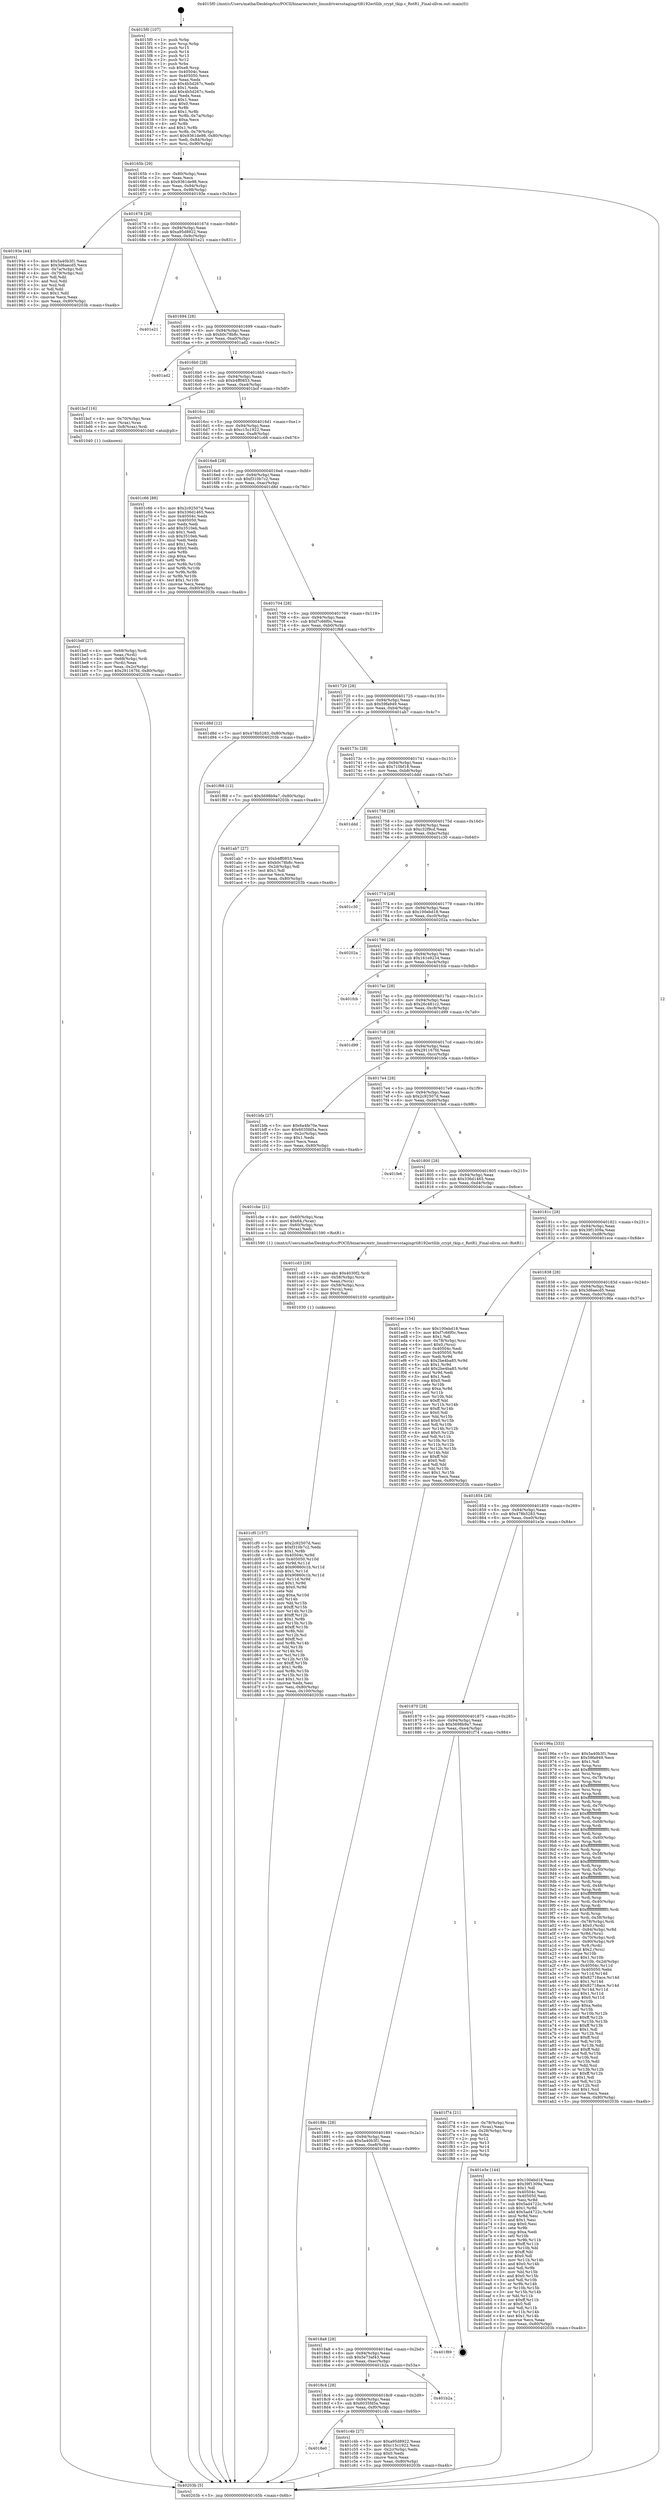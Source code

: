 digraph "0x4015f0" {
  label = "0x4015f0 (/mnt/c/Users/mathe/Desktop/tcc/POCII/binaries/extr_linuxdriversstagingrtl8192ertllib_crypt_tkip.c_RotR1_Final-ollvm.out::main(0))"
  labelloc = "t"
  node[shape=record]

  Entry [label="",width=0.3,height=0.3,shape=circle,fillcolor=black,style=filled]
  "0x40165b" [label="{
     0x40165b [29]\l
     | [instrs]\l
     &nbsp;&nbsp;0x40165b \<+3\>: mov -0x80(%rbp),%eax\l
     &nbsp;&nbsp;0x40165e \<+2\>: mov %eax,%ecx\l
     &nbsp;&nbsp;0x401660 \<+6\>: sub $0x9361de98,%ecx\l
     &nbsp;&nbsp;0x401666 \<+6\>: mov %eax,-0x94(%rbp)\l
     &nbsp;&nbsp;0x40166c \<+6\>: mov %ecx,-0x98(%rbp)\l
     &nbsp;&nbsp;0x401672 \<+6\>: je 000000000040193e \<main+0x34e\>\l
  }"]
  "0x40193e" [label="{
     0x40193e [44]\l
     | [instrs]\l
     &nbsp;&nbsp;0x40193e \<+5\>: mov $0x5a40b3f1,%eax\l
     &nbsp;&nbsp;0x401943 \<+5\>: mov $0x3d6aecd5,%ecx\l
     &nbsp;&nbsp;0x401948 \<+3\>: mov -0x7a(%rbp),%dl\l
     &nbsp;&nbsp;0x40194b \<+4\>: mov -0x79(%rbp),%sil\l
     &nbsp;&nbsp;0x40194f \<+3\>: mov %dl,%dil\l
     &nbsp;&nbsp;0x401952 \<+3\>: and %sil,%dil\l
     &nbsp;&nbsp;0x401955 \<+3\>: xor %sil,%dl\l
     &nbsp;&nbsp;0x401958 \<+3\>: or %dl,%dil\l
     &nbsp;&nbsp;0x40195b \<+4\>: test $0x1,%dil\l
     &nbsp;&nbsp;0x40195f \<+3\>: cmovne %ecx,%eax\l
     &nbsp;&nbsp;0x401962 \<+3\>: mov %eax,-0x80(%rbp)\l
     &nbsp;&nbsp;0x401965 \<+5\>: jmp 000000000040203b \<main+0xa4b\>\l
  }"]
  "0x401678" [label="{
     0x401678 [28]\l
     | [instrs]\l
     &nbsp;&nbsp;0x401678 \<+5\>: jmp 000000000040167d \<main+0x8d\>\l
     &nbsp;&nbsp;0x40167d \<+6\>: mov -0x94(%rbp),%eax\l
     &nbsp;&nbsp;0x401683 \<+5\>: sub $0xa95d8922,%eax\l
     &nbsp;&nbsp;0x401688 \<+6\>: mov %eax,-0x9c(%rbp)\l
     &nbsp;&nbsp;0x40168e \<+6\>: je 0000000000401e21 \<main+0x831\>\l
  }"]
  "0x40203b" [label="{
     0x40203b [5]\l
     | [instrs]\l
     &nbsp;&nbsp;0x40203b \<+5\>: jmp 000000000040165b \<main+0x6b\>\l
  }"]
  "0x4015f0" [label="{
     0x4015f0 [107]\l
     | [instrs]\l
     &nbsp;&nbsp;0x4015f0 \<+1\>: push %rbp\l
     &nbsp;&nbsp;0x4015f1 \<+3\>: mov %rsp,%rbp\l
     &nbsp;&nbsp;0x4015f4 \<+2\>: push %r15\l
     &nbsp;&nbsp;0x4015f6 \<+2\>: push %r14\l
     &nbsp;&nbsp;0x4015f8 \<+2\>: push %r13\l
     &nbsp;&nbsp;0x4015fa \<+2\>: push %r12\l
     &nbsp;&nbsp;0x4015fc \<+1\>: push %rbx\l
     &nbsp;&nbsp;0x4015fd \<+7\>: sub $0xe8,%rsp\l
     &nbsp;&nbsp;0x401604 \<+7\>: mov 0x40504c,%eax\l
     &nbsp;&nbsp;0x40160b \<+7\>: mov 0x405050,%ecx\l
     &nbsp;&nbsp;0x401612 \<+2\>: mov %eax,%edx\l
     &nbsp;&nbsp;0x401614 \<+6\>: sub $0x4b5d267c,%edx\l
     &nbsp;&nbsp;0x40161a \<+3\>: sub $0x1,%edx\l
     &nbsp;&nbsp;0x40161d \<+6\>: add $0x4b5d267c,%edx\l
     &nbsp;&nbsp;0x401623 \<+3\>: imul %edx,%eax\l
     &nbsp;&nbsp;0x401626 \<+3\>: and $0x1,%eax\l
     &nbsp;&nbsp;0x401629 \<+3\>: cmp $0x0,%eax\l
     &nbsp;&nbsp;0x40162c \<+4\>: sete %r8b\l
     &nbsp;&nbsp;0x401630 \<+4\>: and $0x1,%r8b\l
     &nbsp;&nbsp;0x401634 \<+4\>: mov %r8b,-0x7a(%rbp)\l
     &nbsp;&nbsp;0x401638 \<+3\>: cmp $0xa,%ecx\l
     &nbsp;&nbsp;0x40163b \<+4\>: setl %r8b\l
     &nbsp;&nbsp;0x40163f \<+4\>: and $0x1,%r8b\l
     &nbsp;&nbsp;0x401643 \<+4\>: mov %r8b,-0x79(%rbp)\l
     &nbsp;&nbsp;0x401647 \<+7\>: movl $0x9361de98,-0x80(%rbp)\l
     &nbsp;&nbsp;0x40164e \<+6\>: mov %edi,-0x84(%rbp)\l
     &nbsp;&nbsp;0x401654 \<+7\>: mov %rsi,-0x90(%rbp)\l
  }"]
  Exit [label="",width=0.3,height=0.3,shape=circle,fillcolor=black,style=filled,peripheries=2]
  "0x401e21" [label="{
     0x401e21\l
  }", style=dashed]
  "0x401694" [label="{
     0x401694 [28]\l
     | [instrs]\l
     &nbsp;&nbsp;0x401694 \<+5\>: jmp 0000000000401699 \<main+0xa9\>\l
     &nbsp;&nbsp;0x401699 \<+6\>: mov -0x94(%rbp),%eax\l
     &nbsp;&nbsp;0x40169f \<+5\>: sub $0xb0c78b8c,%eax\l
     &nbsp;&nbsp;0x4016a4 \<+6\>: mov %eax,-0xa0(%rbp)\l
     &nbsp;&nbsp;0x4016aa \<+6\>: je 0000000000401ad2 \<main+0x4e2\>\l
  }"]
  "0x401cf0" [label="{
     0x401cf0 [157]\l
     | [instrs]\l
     &nbsp;&nbsp;0x401cf0 \<+5\>: mov $0x2c92507d,%esi\l
     &nbsp;&nbsp;0x401cf5 \<+5\>: mov $0xf310b7c2,%edx\l
     &nbsp;&nbsp;0x401cfa \<+3\>: mov $0x1,%r8b\l
     &nbsp;&nbsp;0x401cfd \<+8\>: mov 0x40504c,%r9d\l
     &nbsp;&nbsp;0x401d05 \<+8\>: mov 0x405050,%r10d\l
     &nbsp;&nbsp;0x401d0d \<+3\>: mov %r9d,%r11d\l
     &nbsp;&nbsp;0x401d10 \<+7\>: add $0x90860c1b,%r11d\l
     &nbsp;&nbsp;0x401d17 \<+4\>: sub $0x1,%r11d\l
     &nbsp;&nbsp;0x401d1b \<+7\>: sub $0x90860c1b,%r11d\l
     &nbsp;&nbsp;0x401d22 \<+4\>: imul %r11d,%r9d\l
     &nbsp;&nbsp;0x401d26 \<+4\>: and $0x1,%r9d\l
     &nbsp;&nbsp;0x401d2a \<+4\>: cmp $0x0,%r9d\l
     &nbsp;&nbsp;0x401d2e \<+3\>: sete %bl\l
     &nbsp;&nbsp;0x401d31 \<+4\>: cmp $0xa,%r10d\l
     &nbsp;&nbsp;0x401d35 \<+4\>: setl %r14b\l
     &nbsp;&nbsp;0x401d39 \<+3\>: mov %bl,%r15b\l
     &nbsp;&nbsp;0x401d3c \<+4\>: xor $0xff,%r15b\l
     &nbsp;&nbsp;0x401d40 \<+3\>: mov %r14b,%r12b\l
     &nbsp;&nbsp;0x401d43 \<+4\>: xor $0xff,%r12b\l
     &nbsp;&nbsp;0x401d47 \<+4\>: xor $0x1,%r8b\l
     &nbsp;&nbsp;0x401d4b \<+3\>: mov %r15b,%r13b\l
     &nbsp;&nbsp;0x401d4e \<+4\>: and $0xff,%r13b\l
     &nbsp;&nbsp;0x401d52 \<+3\>: and %r8b,%bl\l
     &nbsp;&nbsp;0x401d55 \<+3\>: mov %r12b,%cl\l
     &nbsp;&nbsp;0x401d58 \<+3\>: and $0xff,%cl\l
     &nbsp;&nbsp;0x401d5b \<+3\>: and %r8b,%r14b\l
     &nbsp;&nbsp;0x401d5e \<+3\>: or %bl,%r13b\l
     &nbsp;&nbsp;0x401d61 \<+3\>: or %r14b,%cl\l
     &nbsp;&nbsp;0x401d64 \<+3\>: xor %cl,%r13b\l
     &nbsp;&nbsp;0x401d67 \<+3\>: or %r12b,%r15b\l
     &nbsp;&nbsp;0x401d6a \<+4\>: xor $0xff,%r15b\l
     &nbsp;&nbsp;0x401d6e \<+4\>: or $0x1,%r8b\l
     &nbsp;&nbsp;0x401d72 \<+3\>: and %r8b,%r15b\l
     &nbsp;&nbsp;0x401d75 \<+3\>: or %r15b,%r13b\l
     &nbsp;&nbsp;0x401d78 \<+4\>: test $0x1,%r13b\l
     &nbsp;&nbsp;0x401d7c \<+3\>: cmovne %edx,%esi\l
     &nbsp;&nbsp;0x401d7f \<+3\>: mov %esi,-0x80(%rbp)\l
     &nbsp;&nbsp;0x401d82 \<+6\>: mov %eax,-0x100(%rbp)\l
     &nbsp;&nbsp;0x401d88 \<+5\>: jmp 000000000040203b \<main+0xa4b\>\l
  }"]
  "0x401ad2" [label="{
     0x401ad2\l
  }", style=dashed]
  "0x4016b0" [label="{
     0x4016b0 [28]\l
     | [instrs]\l
     &nbsp;&nbsp;0x4016b0 \<+5\>: jmp 00000000004016b5 \<main+0xc5\>\l
     &nbsp;&nbsp;0x4016b5 \<+6\>: mov -0x94(%rbp),%eax\l
     &nbsp;&nbsp;0x4016bb \<+5\>: sub $0xb4ff0853,%eax\l
     &nbsp;&nbsp;0x4016c0 \<+6\>: mov %eax,-0xa4(%rbp)\l
     &nbsp;&nbsp;0x4016c6 \<+6\>: je 0000000000401bcf \<main+0x5df\>\l
  }"]
  "0x401cd3" [label="{
     0x401cd3 [29]\l
     | [instrs]\l
     &nbsp;&nbsp;0x401cd3 \<+10\>: movabs $0x4030f2,%rdi\l
     &nbsp;&nbsp;0x401cdd \<+4\>: mov -0x58(%rbp),%rcx\l
     &nbsp;&nbsp;0x401ce1 \<+2\>: mov %eax,(%rcx)\l
     &nbsp;&nbsp;0x401ce3 \<+4\>: mov -0x58(%rbp),%rcx\l
     &nbsp;&nbsp;0x401ce7 \<+2\>: mov (%rcx),%esi\l
     &nbsp;&nbsp;0x401ce9 \<+2\>: mov $0x0,%al\l
     &nbsp;&nbsp;0x401ceb \<+5\>: call 0000000000401030 \<printf@plt\>\l
     | [calls]\l
     &nbsp;&nbsp;0x401030 \{1\} (unknown)\l
  }"]
  "0x401bcf" [label="{
     0x401bcf [16]\l
     | [instrs]\l
     &nbsp;&nbsp;0x401bcf \<+4\>: mov -0x70(%rbp),%rax\l
     &nbsp;&nbsp;0x401bd3 \<+3\>: mov (%rax),%rax\l
     &nbsp;&nbsp;0x401bd6 \<+4\>: mov 0x8(%rax),%rdi\l
     &nbsp;&nbsp;0x401bda \<+5\>: call 0000000000401040 \<atoi@plt\>\l
     | [calls]\l
     &nbsp;&nbsp;0x401040 \{1\} (unknown)\l
  }"]
  "0x4016cc" [label="{
     0x4016cc [28]\l
     | [instrs]\l
     &nbsp;&nbsp;0x4016cc \<+5\>: jmp 00000000004016d1 \<main+0xe1\>\l
     &nbsp;&nbsp;0x4016d1 \<+6\>: mov -0x94(%rbp),%eax\l
     &nbsp;&nbsp;0x4016d7 \<+5\>: sub $0xc15c1922,%eax\l
     &nbsp;&nbsp;0x4016dc \<+6\>: mov %eax,-0xa8(%rbp)\l
     &nbsp;&nbsp;0x4016e2 \<+6\>: je 0000000000401c66 \<main+0x676\>\l
  }"]
  "0x4018e0" [label="{
     0x4018e0\l
  }", style=dashed]
  "0x401c66" [label="{
     0x401c66 [88]\l
     | [instrs]\l
     &nbsp;&nbsp;0x401c66 \<+5\>: mov $0x2c92507d,%eax\l
     &nbsp;&nbsp;0x401c6b \<+5\>: mov $0x336d1465,%ecx\l
     &nbsp;&nbsp;0x401c70 \<+7\>: mov 0x40504c,%edx\l
     &nbsp;&nbsp;0x401c77 \<+7\>: mov 0x405050,%esi\l
     &nbsp;&nbsp;0x401c7e \<+2\>: mov %edx,%edi\l
     &nbsp;&nbsp;0x401c80 \<+6\>: add $0x3510eb,%edi\l
     &nbsp;&nbsp;0x401c86 \<+3\>: sub $0x1,%edi\l
     &nbsp;&nbsp;0x401c89 \<+6\>: sub $0x3510eb,%edi\l
     &nbsp;&nbsp;0x401c8f \<+3\>: imul %edi,%edx\l
     &nbsp;&nbsp;0x401c92 \<+3\>: and $0x1,%edx\l
     &nbsp;&nbsp;0x401c95 \<+3\>: cmp $0x0,%edx\l
     &nbsp;&nbsp;0x401c98 \<+4\>: sete %r8b\l
     &nbsp;&nbsp;0x401c9c \<+3\>: cmp $0xa,%esi\l
     &nbsp;&nbsp;0x401c9f \<+4\>: setl %r9b\l
     &nbsp;&nbsp;0x401ca3 \<+3\>: mov %r8b,%r10b\l
     &nbsp;&nbsp;0x401ca6 \<+3\>: and %r9b,%r10b\l
     &nbsp;&nbsp;0x401ca9 \<+3\>: xor %r9b,%r8b\l
     &nbsp;&nbsp;0x401cac \<+3\>: or %r8b,%r10b\l
     &nbsp;&nbsp;0x401caf \<+4\>: test $0x1,%r10b\l
     &nbsp;&nbsp;0x401cb3 \<+3\>: cmovne %ecx,%eax\l
     &nbsp;&nbsp;0x401cb6 \<+3\>: mov %eax,-0x80(%rbp)\l
     &nbsp;&nbsp;0x401cb9 \<+5\>: jmp 000000000040203b \<main+0xa4b\>\l
  }"]
  "0x4016e8" [label="{
     0x4016e8 [28]\l
     | [instrs]\l
     &nbsp;&nbsp;0x4016e8 \<+5\>: jmp 00000000004016ed \<main+0xfd\>\l
     &nbsp;&nbsp;0x4016ed \<+6\>: mov -0x94(%rbp),%eax\l
     &nbsp;&nbsp;0x4016f3 \<+5\>: sub $0xf310b7c2,%eax\l
     &nbsp;&nbsp;0x4016f8 \<+6\>: mov %eax,-0xac(%rbp)\l
     &nbsp;&nbsp;0x4016fe \<+6\>: je 0000000000401d8d \<main+0x79d\>\l
  }"]
  "0x401c4b" [label="{
     0x401c4b [27]\l
     | [instrs]\l
     &nbsp;&nbsp;0x401c4b \<+5\>: mov $0xa95d8922,%eax\l
     &nbsp;&nbsp;0x401c50 \<+5\>: mov $0xc15c1922,%ecx\l
     &nbsp;&nbsp;0x401c55 \<+3\>: mov -0x2c(%rbp),%edx\l
     &nbsp;&nbsp;0x401c58 \<+3\>: cmp $0x0,%edx\l
     &nbsp;&nbsp;0x401c5b \<+3\>: cmove %ecx,%eax\l
     &nbsp;&nbsp;0x401c5e \<+3\>: mov %eax,-0x80(%rbp)\l
     &nbsp;&nbsp;0x401c61 \<+5\>: jmp 000000000040203b \<main+0xa4b\>\l
  }"]
  "0x401d8d" [label="{
     0x401d8d [12]\l
     | [instrs]\l
     &nbsp;&nbsp;0x401d8d \<+7\>: movl $0x478b5283,-0x80(%rbp)\l
     &nbsp;&nbsp;0x401d94 \<+5\>: jmp 000000000040203b \<main+0xa4b\>\l
  }"]
  "0x401704" [label="{
     0x401704 [28]\l
     | [instrs]\l
     &nbsp;&nbsp;0x401704 \<+5\>: jmp 0000000000401709 \<main+0x119\>\l
     &nbsp;&nbsp;0x401709 \<+6\>: mov -0x94(%rbp),%eax\l
     &nbsp;&nbsp;0x40170f \<+5\>: sub $0xf7c66f0c,%eax\l
     &nbsp;&nbsp;0x401714 \<+6\>: mov %eax,-0xb0(%rbp)\l
     &nbsp;&nbsp;0x40171a \<+6\>: je 0000000000401f68 \<main+0x978\>\l
  }"]
  "0x4018c4" [label="{
     0x4018c4 [28]\l
     | [instrs]\l
     &nbsp;&nbsp;0x4018c4 \<+5\>: jmp 00000000004018c9 \<main+0x2d9\>\l
     &nbsp;&nbsp;0x4018c9 \<+6\>: mov -0x94(%rbp),%eax\l
     &nbsp;&nbsp;0x4018cf \<+5\>: sub $0x6035fd5a,%eax\l
     &nbsp;&nbsp;0x4018d4 \<+6\>: mov %eax,-0xf0(%rbp)\l
     &nbsp;&nbsp;0x4018da \<+6\>: je 0000000000401c4b \<main+0x65b\>\l
  }"]
  "0x401f68" [label="{
     0x401f68 [12]\l
     | [instrs]\l
     &nbsp;&nbsp;0x401f68 \<+7\>: movl $0x5698b9a7,-0x80(%rbp)\l
     &nbsp;&nbsp;0x401f6f \<+5\>: jmp 000000000040203b \<main+0xa4b\>\l
  }"]
  "0x401720" [label="{
     0x401720 [28]\l
     | [instrs]\l
     &nbsp;&nbsp;0x401720 \<+5\>: jmp 0000000000401725 \<main+0x135\>\l
     &nbsp;&nbsp;0x401725 \<+6\>: mov -0x94(%rbp),%eax\l
     &nbsp;&nbsp;0x40172b \<+5\>: sub $0x59fa949,%eax\l
     &nbsp;&nbsp;0x401730 \<+6\>: mov %eax,-0xb4(%rbp)\l
     &nbsp;&nbsp;0x401736 \<+6\>: je 0000000000401ab7 \<main+0x4c7\>\l
  }"]
  "0x401b2a" [label="{
     0x401b2a\l
  }", style=dashed]
  "0x401ab7" [label="{
     0x401ab7 [27]\l
     | [instrs]\l
     &nbsp;&nbsp;0x401ab7 \<+5\>: mov $0xb4ff0853,%eax\l
     &nbsp;&nbsp;0x401abc \<+5\>: mov $0xb0c78b8c,%ecx\l
     &nbsp;&nbsp;0x401ac1 \<+3\>: mov -0x2d(%rbp),%dl\l
     &nbsp;&nbsp;0x401ac4 \<+3\>: test $0x1,%dl\l
     &nbsp;&nbsp;0x401ac7 \<+3\>: cmovne %ecx,%eax\l
     &nbsp;&nbsp;0x401aca \<+3\>: mov %eax,-0x80(%rbp)\l
     &nbsp;&nbsp;0x401acd \<+5\>: jmp 000000000040203b \<main+0xa4b\>\l
  }"]
  "0x40173c" [label="{
     0x40173c [28]\l
     | [instrs]\l
     &nbsp;&nbsp;0x40173c \<+5\>: jmp 0000000000401741 \<main+0x151\>\l
     &nbsp;&nbsp;0x401741 \<+6\>: mov -0x94(%rbp),%eax\l
     &nbsp;&nbsp;0x401747 \<+5\>: sub $0x710bf18,%eax\l
     &nbsp;&nbsp;0x40174c \<+6\>: mov %eax,-0xb8(%rbp)\l
     &nbsp;&nbsp;0x401752 \<+6\>: je 0000000000401ddd \<main+0x7ed\>\l
  }"]
  "0x4018a8" [label="{
     0x4018a8 [28]\l
     | [instrs]\l
     &nbsp;&nbsp;0x4018a8 \<+5\>: jmp 00000000004018ad \<main+0x2bd\>\l
     &nbsp;&nbsp;0x4018ad \<+6\>: mov -0x94(%rbp),%eax\l
     &nbsp;&nbsp;0x4018b3 \<+5\>: sub $0x5e73af43,%eax\l
     &nbsp;&nbsp;0x4018b8 \<+6\>: mov %eax,-0xec(%rbp)\l
     &nbsp;&nbsp;0x4018be \<+6\>: je 0000000000401b2a \<main+0x53a\>\l
  }"]
  "0x401ddd" [label="{
     0x401ddd\l
  }", style=dashed]
  "0x401758" [label="{
     0x401758 [28]\l
     | [instrs]\l
     &nbsp;&nbsp;0x401758 \<+5\>: jmp 000000000040175d \<main+0x16d\>\l
     &nbsp;&nbsp;0x40175d \<+6\>: mov -0x94(%rbp),%eax\l
     &nbsp;&nbsp;0x401763 \<+5\>: sub $0xc32f9cd,%eax\l
     &nbsp;&nbsp;0x401768 \<+6\>: mov %eax,-0xbc(%rbp)\l
     &nbsp;&nbsp;0x40176e \<+6\>: je 0000000000401c30 \<main+0x640\>\l
  }"]
  "0x401f89" [label="{
     0x401f89\l
  }", style=dashed]
  "0x401c30" [label="{
     0x401c30\l
  }", style=dashed]
  "0x401774" [label="{
     0x401774 [28]\l
     | [instrs]\l
     &nbsp;&nbsp;0x401774 \<+5\>: jmp 0000000000401779 \<main+0x189\>\l
     &nbsp;&nbsp;0x401779 \<+6\>: mov -0x94(%rbp),%eax\l
     &nbsp;&nbsp;0x40177f \<+5\>: sub $0x100ebd18,%eax\l
     &nbsp;&nbsp;0x401784 \<+6\>: mov %eax,-0xc0(%rbp)\l
     &nbsp;&nbsp;0x40178a \<+6\>: je 000000000040202a \<main+0xa3a\>\l
  }"]
  "0x40188c" [label="{
     0x40188c [28]\l
     | [instrs]\l
     &nbsp;&nbsp;0x40188c \<+5\>: jmp 0000000000401891 \<main+0x2a1\>\l
     &nbsp;&nbsp;0x401891 \<+6\>: mov -0x94(%rbp),%eax\l
     &nbsp;&nbsp;0x401897 \<+5\>: sub $0x5a40b3f1,%eax\l
     &nbsp;&nbsp;0x40189c \<+6\>: mov %eax,-0xe8(%rbp)\l
     &nbsp;&nbsp;0x4018a2 \<+6\>: je 0000000000401f89 \<main+0x999\>\l
  }"]
  "0x40202a" [label="{
     0x40202a\l
  }", style=dashed]
  "0x401790" [label="{
     0x401790 [28]\l
     | [instrs]\l
     &nbsp;&nbsp;0x401790 \<+5\>: jmp 0000000000401795 \<main+0x1a5\>\l
     &nbsp;&nbsp;0x401795 \<+6\>: mov -0x94(%rbp),%eax\l
     &nbsp;&nbsp;0x40179b \<+5\>: sub $0x161e9234,%eax\l
     &nbsp;&nbsp;0x4017a0 \<+6\>: mov %eax,-0xc4(%rbp)\l
     &nbsp;&nbsp;0x4017a6 \<+6\>: je 0000000000401fcb \<main+0x9db\>\l
  }"]
  "0x401f74" [label="{
     0x401f74 [21]\l
     | [instrs]\l
     &nbsp;&nbsp;0x401f74 \<+4\>: mov -0x78(%rbp),%rax\l
     &nbsp;&nbsp;0x401f78 \<+2\>: mov (%rax),%eax\l
     &nbsp;&nbsp;0x401f7a \<+4\>: lea -0x28(%rbp),%rsp\l
     &nbsp;&nbsp;0x401f7e \<+1\>: pop %rbx\l
     &nbsp;&nbsp;0x401f7f \<+2\>: pop %r12\l
     &nbsp;&nbsp;0x401f81 \<+2\>: pop %r13\l
     &nbsp;&nbsp;0x401f83 \<+2\>: pop %r14\l
     &nbsp;&nbsp;0x401f85 \<+2\>: pop %r15\l
     &nbsp;&nbsp;0x401f87 \<+1\>: pop %rbp\l
     &nbsp;&nbsp;0x401f88 \<+1\>: ret\l
  }"]
  "0x401fcb" [label="{
     0x401fcb\l
  }", style=dashed]
  "0x4017ac" [label="{
     0x4017ac [28]\l
     | [instrs]\l
     &nbsp;&nbsp;0x4017ac \<+5\>: jmp 00000000004017b1 \<main+0x1c1\>\l
     &nbsp;&nbsp;0x4017b1 \<+6\>: mov -0x94(%rbp),%eax\l
     &nbsp;&nbsp;0x4017b7 \<+5\>: sub $0x26c481c2,%eax\l
     &nbsp;&nbsp;0x4017bc \<+6\>: mov %eax,-0xc8(%rbp)\l
     &nbsp;&nbsp;0x4017c2 \<+6\>: je 0000000000401d99 \<main+0x7a9\>\l
  }"]
  "0x401870" [label="{
     0x401870 [28]\l
     | [instrs]\l
     &nbsp;&nbsp;0x401870 \<+5\>: jmp 0000000000401875 \<main+0x285\>\l
     &nbsp;&nbsp;0x401875 \<+6\>: mov -0x94(%rbp),%eax\l
     &nbsp;&nbsp;0x40187b \<+5\>: sub $0x5698b9a7,%eax\l
     &nbsp;&nbsp;0x401880 \<+6\>: mov %eax,-0xe4(%rbp)\l
     &nbsp;&nbsp;0x401886 \<+6\>: je 0000000000401f74 \<main+0x984\>\l
  }"]
  "0x401d99" [label="{
     0x401d99\l
  }", style=dashed]
  "0x4017c8" [label="{
     0x4017c8 [28]\l
     | [instrs]\l
     &nbsp;&nbsp;0x4017c8 \<+5\>: jmp 00000000004017cd \<main+0x1dd\>\l
     &nbsp;&nbsp;0x4017cd \<+6\>: mov -0x94(%rbp),%eax\l
     &nbsp;&nbsp;0x4017d3 \<+5\>: sub $0x291167fd,%eax\l
     &nbsp;&nbsp;0x4017d8 \<+6\>: mov %eax,-0xcc(%rbp)\l
     &nbsp;&nbsp;0x4017de \<+6\>: je 0000000000401bfa \<main+0x60a\>\l
  }"]
  "0x401e3e" [label="{
     0x401e3e [144]\l
     | [instrs]\l
     &nbsp;&nbsp;0x401e3e \<+5\>: mov $0x100ebd18,%eax\l
     &nbsp;&nbsp;0x401e43 \<+5\>: mov $0x39f1309a,%ecx\l
     &nbsp;&nbsp;0x401e48 \<+2\>: mov $0x1,%dl\l
     &nbsp;&nbsp;0x401e4a \<+7\>: mov 0x40504c,%esi\l
     &nbsp;&nbsp;0x401e51 \<+7\>: mov 0x405050,%edi\l
     &nbsp;&nbsp;0x401e58 \<+3\>: mov %esi,%r8d\l
     &nbsp;&nbsp;0x401e5b \<+7\>: sub $0x5ad4722c,%r8d\l
     &nbsp;&nbsp;0x401e62 \<+4\>: sub $0x1,%r8d\l
     &nbsp;&nbsp;0x401e66 \<+7\>: add $0x5ad4722c,%r8d\l
     &nbsp;&nbsp;0x401e6d \<+4\>: imul %r8d,%esi\l
     &nbsp;&nbsp;0x401e71 \<+3\>: and $0x1,%esi\l
     &nbsp;&nbsp;0x401e74 \<+3\>: cmp $0x0,%esi\l
     &nbsp;&nbsp;0x401e77 \<+4\>: sete %r9b\l
     &nbsp;&nbsp;0x401e7b \<+3\>: cmp $0xa,%edi\l
     &nbsp;&nbsp;0x401e7e \<+4\>: setl %r10b\l
     &nbsp;&nbsp;0x401e82 \<+3\>: mov %r9b,%r11b\l
     &nbsp;&nbsp;0x401e85 \<+4\>: xor $0xff,%r11b\l
     &nbsp;&nbsp;0x401e89 \<+3\>: mov %r10b,%bl\l
     &nbsp;&nbsp;0x401e8c \<+3\>: xor $0xff,%bl\l
     &nbsp;&nbsp;0x401e8f \<+3\>: xor $0x0,%dl\l
     &nbsp;&nbsp;0x401e92 \<+3\>: mov %r11b,%r14b\l
     &nbsp;&nbsp;0x401e95 \<+4\>: and $0x0,%r14b\l
     &nbsp;&nbsp;0x401e99 \<+3\>: and %dl,%r9b\l
     &nbsp;&nbsp;0x401e9c \<+3\>: mov %bl,%r15b\l
     &nbsp;&nbsp;0x401e9f \<+4\>: and $0x0,%r15b\l
     &nbsp;&nbsp;0x401ea3 \<+3\>: and %dl,%r10b\l
     &nbsp;&nbsp;0x401ea6 \<+3\>: or %r9b,%r14b\l
     &nbsp;&nbsp;0x401ea9 \<+3\>: or %r10b,%r15b\l
     &nbsp;&nbsp;0x401eac \<+3\>: xor %r15b,%r14b\l
     &nbsp;&nbsp;0x401eaf \<+3\>: or %bl,%r11b\l
     &nbsp;&nbsp;0x401eb2 \<+4\>: xor $0xff,%r11b\l
     &nbsp;&nbsp;0x401eb6 \<+3\>: or $0x0,%dl\l
     &nbsp;&nbsp;0x401eb9 \<+3\>: and %dl,%r11b\l
     &nbsp;&nbsp;0x401ebc \<+3\>: or %r11b,%r14b\l
     &nbsp;&nbsp;0x401ebf \<+4\>: test $0x1,%r14b\l
     &nbsp;&nbsp;0x401ec3 \<+3\>: cmovne %ecx,%eax\l
     &nbsp;&nbsp;0x401ec6 \<+3\>: mov %eax,-0x80(%rbp)\l
     &nbsp;&nbsp;0x401ec9 \<+5\>: jmp 000000000040203b \<main+0xa4b\>\l
  }"]
  "0x401bfa" [label="{
     0x401bfa [27]\l
     | [instrs]\l
     &nbsp;&nbsp;0x401bfa \<+5\>: mov $0x6a4fe70e,%eax\l
     &nbsp;&nbsp;0x401bff \<+5\>: mov $0x6035fd5a,%ecx\l
     &nbsp;&nbsp;0x401c04 \<+3\>: mov -0x2c(%rbp),%edx\l
     &nbsp;&nbsp;0x401c07 \<+3\>: cmp $0x1,%edx\l
     &nbsp;&nbsp;0x401c0a \<+3\>: cmovl %ecx,%eax\l
     &nbsp;&nbsp;0x401c0d \<+3\>: mov %eax,-0x80(%rbp)\l
     &nbsp;&nbsp;0x401c10 \<+5\>: jmp 000000000040203b \<main+0xa4b\>\l
  }"]
  "0x4017e4" [label="{
     0x4017e4 [28]\l
     | [instrs]\l
     &nbsp;&nbsp;0x4017e4 \<+5\>: jmp 00000000004017e9 \<main+0x1f9\>\l
     &nbsp;&nbsp;0x4017e9 \<+6\>: mov -0x94(%rbp),%eax\l
     &nbsp;&nbsp;0x4017ef \<+5\>: sub $0x2c92507d,%eax\l
     &nbsp;&nbsp;0x4017f4 \<+6\>: mov %eax,-0xd0(%rbp)\l
     &nbsp;&nbsp;0x4017fa \<+6\>: je 0000000000401fe6 \<main+0x9f6\>\l
  }"]
  "0x401bdf" [label="{
     0x401bdf [27]\l
     | [instrs]\l
     &nbsp;&nbsp;0x401bdf \<+4\>: mov -0x68(%rbp),%rdi\l
     &nbsp;&nbsp;0x401be3 \<+2\>: mov %eax,(%rdi)\l
     &nbsp;&nbsp;0x401be5 \<+4\>: mov -0x68(%rbp),%rdi\l
     &nbsp;&nbsp;0x401be9 \<+2\>: mov (%rdi),%eax\l
     &nbsp;&nbsp;0x401beb \<+3\>: mov %eax,-0x2c(%rbp)\l
     &nbsp;&nbsp;0x401bee \<+7\>: movl $0x291167fd,-0x80(%rbp)\l
     &nbsp;&nbsp;0x401bf5 \<+5\>: jmp 000000000040203b \<main+0xa4b\>\l
  }"]
  "0x401fe6" [label="{
     0x401fe6\l
  }", style=dashed]
  "0x401800" [label="{
     0x401800 [28]\l
     | [instrs]\l
     &nbsp;&nbsp;0x401800 \<+5\>: jmp 0000000000401805 \<main+0x215\>\l
     &nbsp;&nbsp;0x401805 \<+6\>: mov -0x94(%rbp),%eax\l
     &nbsp;&nbsp;0x40180b \<+5\>: sub $0x336d1465,%eax\l
     &nbsp;&nbsp;0x401810 \<+6\>: mov %eax,-0xd4(%rbp)\l
     &nbsp;&nbsp;0x401816 \<+6\>: je 0000000000401cbe \<main+0x6ce\>\l
  }"]
  "0x401854" [label="{
     0x401854 [28]\l
     | [instrs]\l
     &nbsp;&nbsp;0x401854 \<+5\>: jmp 0000000000401859 \<main+0x269\>\l
     &nbsp;&nbsp;0x401859 \<+6\>: mov -0x94(%rbp),%eax\l
     &nbsp;&nbsp;0x40185f \<+5\>: sub $0x478b5283,%eax\l
     &nbsp;&nbsp;0x401864 \<+6\>: mov %eax,-0xe0(%rbp)\l
     &nbsp;&nbsp;0x40186a \<+6\>: je 0000000000401e3e \<main+0x84e\>\l
  }"]
  "0x401cbe" [label="{
     0x401cbe [21]\l
     | [instrs]\l
     &nbsp;&nbsp;0x401cbe \<+4\>: mov -0x60(%rbp),%rax\l
     &nbsp;&nbsp;0x401cc2 \<+6\>: movl $0x64,(%rax)\l
     &nbsp;&nbsp;0x401cc8 \<+4\>: mov -0x60(%rbp),%rax\l
     &nbsp;&nbsp;0x401ccc \<+2\>: mov (%rax),%edi\l
     &nbsp;&nbsp;0x401cce \<+5\>: call 0000000000401590 \<RotR1\>\l
     | [calls]\l
     &nbsp;&nbsp;0x401590 \{1\} (/mnt/c/Users/mathe/Desktop/tcc/POCII/binaries/extr_linuxdriversstagingrtl8192ertllib_crypt_tkip.c_RotR1_Final-ollvm.out::RotR1)\l
  }"]
  "0x40181c" [label="{
     0x40181c [28]\l
     | [instrs]\l
     &nbsp;&nbsp;0x40181c \<+5\>: jmp 0000000000401821 \<main+0x231\>\l
     &nbsp;&nbsp;0x401821 \<+6\>: mov -0x94(%rbp),%eax\l
     &nbsp;&nbsp;0x401827 \<+5\>: sub $0x39f1309a,%eax\l
     &nbsp;&nbsp;0x40182c \<+6\>: mov %eax,-0xd8(%rbp)\l
     &nbsp;&nbsp;0x401832 \<+6\>: je 0000000000401ece \<main+0x8de\>\l
  }"]
  "0x40196a" [label="{
     0x40196a [333]\l
     | [instrs]\l
     &nbsp;&nbsp;0x40196a \<+5\>: mov $0x5a40b3f1,%eax\l
     &nbsp;&nbsp;0x40196f \<+5\>: mov $0x59fa949,%ecx\l
     &nbsp;&nbsp;0x401974 \<+2\>: mov $0x1,%dl\l
     &nbsp;&nbsp;0x401976 \<+3\>: mov %rsp,%rsi\l
     &nbsp;&nbsp;0x401979 \<+4\>: add $0xfffffffffffffff0,%rsi\l
     &nbsp;&nbsp;0x40197d \<+3\>: mov %rsi,%rsp\l
     &nbsp;&nbsp;0x401980 \<+4\>: mov %rsi,-0x78(%rbp)\l
     &nbsp;&nbsp;0x401984 \<+3\>: mov %rsp,%rsi\l
     &nbsp;&nbsp;0x401987 \<+4\>: add $0xfffffffffffffff0,%rsi\l
     &nbsp;&nbsp;0x40198b \<+3\>: mov %rsi,%rsp\l
     &nbsp;&nbsp;0x40198e \<+3\>: mov %rsp,%rdi\l
     &nbsp;&nbsp;0x401991 \<+4\>: add $0xfffffffffffffff0,%rdi\l
     &nbsp;&nbsp;0x401995 \<+3\>: mov %rdi,%rsp\l
     &nbsp;&nbsp;0x401998 \<+4\>: mov %rdi,-0x70(%rbp)\l
     &nbsp;&nbsp;0x40199c \<+3\>: mov %rsp,%rdi\l
     &nbsp;&nbsp;0x40199f \<+4\>: add $0xfffffffffffffff0,%rdi\l
     &nbsp;&nbsp;0x4019a3 \<+3\>: mov %rdi,%rsp\l
     &nbsp;&nbsp;0x4019a6 \<+4\>: mov %rdi,-0x68(%rbp)\l
     &nbsp;&nbsp;0x4019aa \<+3\>: mov %rsp,%rdi\l
     &nbsp;&nbsp;0x4019ad \<+4\>: add $0xfffffffffffffff0,%rdi\l
     &nbsp;&nbsp;0x4019b1 \<+3\>: mov %rdi,%rsp\l
     &nbsp;&nbsp;0x4019b4 \<+4\>: mov %rdi,-0x60(%rbp)\l
     &nbsp;&nbsp;0x4019b8 \<+3\>: mov %rsp,%rdi\l
     &nbsp;&nbsp;0x4019bb \<+4\>: add $0xfffffffffffffff0,%rdi\l
     &nbsp;&nbsp;0x4019bf \<+3\>: mov %rdi,%rsp\l
     &nbsp;&nbsp;0x4019c2 \<+4\>: mov %rdi,-0x58(%rbp)\l
     &nbsp;&nbsp;0x4019c6 \<+3\>: mov %rsp,%rdi\l
     &nbsp;&nbsp;0x4019c9 \<+4\>: add $0xfffffffffffffff0,%rdi\l
     &nbsp;&nbsp;0x4019cd \<+3\>: mov %rdi,%rsp\l
     &nbsp;&nbsp;0x4019d0 \<+4\>: mov %rdi,-0x50(%rbp)\l
     &nbsp;&nbsp;0x4019d4 \<+3\>: mov %rsp,%rdi\l
     &nbsp;&nbsp;0x4019d7 \<+4\>: add $0xfffffffffffffff0,%rdi\l
     &nbsp;&nbsp;0x4019db \<+3\>: mov %rdi,%rsp\l
     &nbsp;&nbsp;0x4019de \<+4\>: mov %rdi,-0x48(%rbp)\l
     &nbsp;&nbsp;0x4019e2 \<+3\>: mov %rsp,%rdi\l
     &nbsp;&nbsp;0x4019e5 \<+4\>: add $0xfffffffffffffff0,%rdi\l
     &nbsp;&nbsp;0x4019e9 \<+3\>: mov %rdi,%rsp\l
     &nbsp;&nbsp;0x4019ec \<+4\>: mov %rdi,-0x40(%rbp)\l
     &nbsp;&nbsp;0x4019f0 \<+3\>: mov %rsp,%rdi\l
     &nbsp;&nbsp;0x4019f3 \<+4\>: add $0xfffffffffffffff0,%rdi\l
     &nbsp;&nbsp;0x4019f7 \<+3\>: mov %rdi,%rsp\l
     &nbsp;&nbsp;0x4019fa \<+4\>: mov %rdi,-0x38(%rbp)\l
     &nbsp;&nbsp;0x4019fe \<+4\>: mov -0x78(%rbp),%rdi\l
     &nbsp;&nbsp;0x401a02 \<+6\>: movl $0x0,(%rdi)\l
     &nbsp;&nbsp;0x401a08 \<+7\>: mov -0x84(%rbp),%r8d\l
     &nbsp;&nbsp;0x401a0f \<+3\>: mov %r8d,(%rsi)\l
     &nbsp;&nbsp;0x401a12 \<+4\>: mov -0x70(%rbp),%rdi\l
     &nbsp;&nbsp;0x401a16 \<+7\>: mov -0x90(%rbp),%r9\l
     &nbsp;&nbsp;0x401a1d \<+3\>: mov %r9,(%rdi)\l
     &nbsp;&nbsp;0x401a20 \<+3\>: cmpl $0x2,(%rsi)\l
     &nbsp;&nbsp;0x401a23 \<+4\>: setne %r10b\l
     &nbsp;&nbsp;0x401a27 \<+4\>: and $0x1,%r10b\l
     &nbsp;&nbsp;0x401a2b \<+4\>: mov %r10b,-0x2d(%rbp)\l
     &nbsp;&nbsp;0x401a2f \<+8\>: mov 0x40504c,%r11d\l
     &nbsp;&nbsp;0x401a37 \<+7\>: mov 0x405050,%ebx\l
     &nbsp;&nbsp;0x401a3e \<+3\>: mov %r11d,%r14d\l
     &nbsp;&nbsp;0x401a41 \<+7\>: sub $0x82718ace,%r14d\l
     &nbsp;&nbsp;0x401a48 \<+4\>: sub $0x1,%r14d\l
     &nbsp;&nbsp;0x401a4c \<+7\>: add $0x82718ace,%r14d\l
     &nbsp;&nbsp;0x401a53 \<+4\>: imul %r14d,%r11d\l
     &nbsp;&nbsp;0x401a57 \<+4\>: and $0x1,%r11d\l
     &nbsp;&nbsp;0x401a5b \<+4\>: cmp $0x0,%r11d\l
     &nbsp;&nbsp;0x401a5f \<+4\>: sete %r10b\l
     &nbsp;&nbsp;0x401a63 \<+3\>: cmp $0xa,%ebx\l
     &nbsp;&nbsp;0x401a66 \<+4\>: setl %r15b\l
     &nbsp;&nbsp;0x401a6a \<+3\>: mov %r10b,%r12b\l
     &nbsp;&nbsp;0x401a6d \<+4\>: xor $0xff,%r12b\l
     &nbsp;&nbsp;0x401a71 \<+3\>: mov %r15b,%r13b\l
     &nbsp;&nbsp;0x401a74 \<+4\>: xor $0xff,%r13b\l
     &nbsp;&nbsp;0x401a78 \<+3\>: xor $0x1,%dl\l
     &nbsp;&nbsp;0x401a7b \<+3\>: mov %r12b,%sil\l
     &nbsp;&nbsp;0x401a7e \<+4\>: and $0xff,%sil\l
     &nbsp;&nbsp;0x401a82 \<+3\>: and %dl,%r10b\l
     &nbsp;&nbsp;0x401a85 \<+3\>: mov %r13b,%dil\l
     &nbsp;&nbsp;0x401a88 \<+4\>: and $0xff,%dil\l
     &nbsp;&nbsp;0x401a8c \<+3\>: and %dl,%r15b\l
     &nbsp;&nbsp;0x401a8f \<+3\>: or %r10b,%sil\l
     &nbsp;&nbsp;0x401a92 \<+3\>: or %r15b,%dil\l
     &nbsp;&nbsp;0x401a95 \<+3\>: xor %dil,%sil\l
     &nbsp;&nbsp;0x401a98 \<+3\>: or %r13b,%r12b\l
     &nbsp;&nbsp;0x401a9b \<+4\>: xor $0xff,%r12b\l
     &nbsp;&nbsp;0x401a9f \<+3\>: or $0x1,%dl\l
     &nbsp;&nbsp;0x401aa2 \<+3\>: and %dl,%r12b\l
     &nbsp;&nbsp;0x401aa5 \<+3\>: or %r12b,%sil\l
     &nbsp;&nbsp;0x401aa8 \<+4\>: test $0x1,%sil\l
     &nbsp;&nbsp;0x401aac \<+3\>: cmovne %ecx,%eax\l
     &nbsp;&nbsp;0x401aaf \<+3\>: mov %eax,-0x80(%rbp)\l
     &nbsp;&nbsp;0x401ab2 \<+5\>: jmp 000000000040203b \<main+0xa4b\>\l
  }"]
  "0x401ece" [label="{
     0x401ece [154]\l
     | [instrs]\l
     &nbsp;&nbsp;0x401ece \<+5\>: mov $0x100ebd18,%eax\l
     &nbsp;&nbsp;0x401ed3 \<+5\>: mov $0xf7c66f0c,%ecx\l
     &nbsp;&nbsp;0x401ed8 \<+2\>: mov $0x1,%dl\l
     &nbsp;&nbsp;0x401eda \<+4\>: mov -0x78(%rbp),%rsi\l
     &nbsp;&nbsp;0x401ede \<+6\>: movl $0x0,(%rsi)\l
     &nbsp;&nbsp;0x401ee4 \<+7\>: mov 0x40504c,%edi\l
     &nbsp;&nbsp;0x401eeb \<+8\>: mov 0x405050,%r8d\l
     &nbsp;&nbsp;0x401ef3 \<+3\>: mov %edi,%r9d\l
     &nbsp;&nbsp;0x401ef6 \<+7\>: sub $0x2be4ba85,%r9d\l
     &nbsp;&nbsp;0x401efd \<+4\>: sub $0x1,%r9d\l
     &nbsp;&nbsp;0x401f01 \<+7\>: add $0x2be4ba85,%r9d\l
     &nbsp;&nbsp;0x401f08 \<+4\>: imul %r9d,%edi\l
     &nbsp;&nbsp;0x401f0c \<+3\>: and $0x1,%edi\l
     &nbsp;&nbsp;0x401f0f \<+3\>: cmp $0x0,%edi\l
     &nbsp;&nbsp;0x401f12 \<+4\>: sete %r10b\l
     &nbsp;&nbsp;0x401f16 \<+4\>: cmp $0xa,%r8d\l
     &nbsp;&nbsp;0x401f1a \<+4\>: setl %r11b\l
     &nbsp;&nbsp;0x401f1e \<+3\>: mov %r10b,%bl\l
     &nbsp;&nbsp;0x401f21 \<+3\>: xor $0xff,%bl\l
     &nbsp;&nbsp;0x401f24 \<+3\>: mov %r11b,%r14b\l
     &nbsp;&nbsp;0x401f27 \<+4\>: xor $0xff,%r14b\l
     &nbsp;&nbsp;0x401f2b \<+3\>: xor $0x0,%dl\l
     &nbsp;&nbsp;0x401f2e \<+3\>: mov %bl,%r15b\l
     &nbsp;&nbsp;0x401f31 \<+4\>: and $0x0,%r15b\l
     &nbsp;&nbsp;0x401f35 \<+3\>: and %dl,%r10b\l
     &nbsp;&nbsp;0x401f38 \<+3\>: mov %r14b,%r12b\l
     &nbsp;&nbsp;0x401f3b \<+4\>: and $0x0,%r12b\l
     &nbsp;&nbsp;0x401f3f \<+3\>: and %dl,%r11b\l
     &nbsp;&nbsp;0x401f42 \<+3\>: or %r10b,%r15b\l
     &nbsp;&nbsp;0x401f45 \<+3\>: or %r11b,%r12b\l
     &nbsp;&nbsp;0x401f48 \<+3\>: xor %r12b,%r15b\l
     &nbsp;&nbsp;0x401f4b \<+3\>: or %r14b,%bl\l
     &nbsp;&nbsp;0x401f4e \<+3\>: xor $0xff,%bl\l
     &nbsp;&nbsp;0x401f51 \<+3\>: or $0x0,%dl\l
     &nbsp;&nbsp;0x401f54 \<+2\>: and %dl,%bl\l
     &nbsp;&nbsp;0x401f56 \<+3\>: or %bl,%r15b\l
     &nbsp;&nbsp;0x401f59 \<+4\>: test $0x1,%r15b\l
     &nbsp;&nbsp;0x401f5d \<+3\>: cmovne %ecx,%eax\l
     &nbsp;&nbsp;0x401f60 \<+3\>: mov %eax,-0x80(%rbp)\l
     &nbsp;&nbsp;0x401f63 \<+5\>: jmp 000000000040203b \<main+0xa4b\>\l
  }"]
  "0x401838" [label="{
     0x401838 [28]\l
     | [instrs]\l
     &nbsp;&nbsp;0x401838 \<+5\>: jmp 000000000040183d \<main+0x24d\>\l
     &nbsp;&nbsp;0x40183d \<+6\>: mov -0x94(%rbp),%eax\l
     &nbsp;&nbsp;0x401843 \<+5\>: sub $0x3d6aecd5,%eax\l
     &nbsp;&nbsp;0x401848 \<+6\>: mov %eax,-0xdc(%rbp)\l
     &nbsp;&nbsp;0x40184e \<+6\>: je 000000000040196a \<main+0x37a\>\l
  }"]
  Entry -> "0x4015f0" [label=" 1"]
  "0x40165b" -> "0x40193e" [label=" 1"]
  "0x40165b" -> "0x401678" [label=" 12"]
  "0x40193e" -> "0x40203b" [label=" 1"]
  "0x4015f0" -> "0x40165b" [label=" 1"]
  "0x40203b" -> "0x40165b" [label=" 12"]
  "0x401f74" -> Exit [label=" 1"]
  "0x401678" -> "0x401e21" [label=" 0"]
  "0x401678" -> "0x401694" [label=" 12"]
  "0x401f68" -> "0x40203b" [label=" 1"]
  "0x401694" -> "0x401ad2" [label=" 0"]
  "0x401694" -> "0x4016b0" [label=" 12"]
  "0x401ece" -> "0x40203b" [label=" 1"]
  "0x4016b0" -> "0x401bcf" [label=" 1"]
  "0x4016b0" -> "0x4016cc" [label=" 11"]
  "0x401e3e" -> "0x40203b" [label=" 1"]
  "0x4016cc" -> "0x401c66" [label=" 1"]
  "0x4016cc" -> "0x4016e8" [label=" 10"]
  "0x401d8d" -> "0x40203b" [label=" 1"]
  "0x4016e8" -> "0x401d8d" [label=" 1"]
  "0x4016e8" -> "0x401704" [label=" 9"]
  "0x401cf0" -> "0x40203b" [label=" 1"]
  "0x401704" -> "0x401f68" [label=" 1"]
  "0x401704" -> "0x401720" [label=" 8"]
  "0x401cbe" -> "0x401cd3" [label=" 1"]
  "0x401720" -> "0x401ab7" [label=" 1"]
  "0x401720" -> "0x40173c" [label=" 7"]
  "0x401c66" -> "0x40203b" [label=" 1"]
  "0x40173c" -> "0x401ddd" [label=" 0"]
  "0x40173c" -> "0x401758" [label=" 7"]
  "0x4018c4" -> "0x4018e0" [label=" 0"]
  "0x401758" -> "0x401c30" [label=" 0"]
  "0x401758" -> "0x401774" [label=" 7"]
  "0x4018c4" -> "0x401c4b" [label=" 1"]
  "0x401774" -> "0x40202a" [label=" 0"]
  "0x401774" -> "0x401790" [label=" 7"]
  "0x4018a8" -> "0x4018c4" [label=" 1"]
  "0x401790" -> "0x401fcb" [label=" 0"]
  "0x401790" -> "0x4017ac" [label=" 7"]
  "0x4018a8" -> "0x401b2a" [label=" 0"]
  "0x4017ac" -> "0x401d99" [label=" 0"]
  "0x4017ac" -> "0x4017c8" [label=" 7"]
  "0x40188c" -> "0x4018a8" [label=" 1"]
  "0x4017c8" -> "0x401bfa" [label=" 1"]
  "0x4017c8" -> "0x4017e4" [label=" 6"]
  "0x40188c" -> "0x401f89" [label=" 0"]
  "0x4017e4" -> "0x401fe6" [label=" 0"]
  "0x4017e4" -> "0x401800" [label=" 6"]
  "0x401870" -> "0x40188c" [label=" 1"]
  "0x401800" -> "0x401cbe" [label=" 1"]
  "0x401800" -> "0x40181c" [label=" 5"]
  "0x401c4b" -> "0x40203b" [label=" 1"]
  "0x40181c" -> "0x401ece" [label=" 1"]
  "0x40181c" -> "0x401838" [label=" 4"]
  "0x401854" -> "0x401870" [label=" 2"]
  "0x401838" -> "0x40196a" [label=" 1"]
  "0x401838" -> "0x401854" [label=" 3"]
  "0x401870" -> "0x401f74" [label=" 1"]
  "0x40196a" -> "0x40203b" [label=" 1"]
  "0x401ab7" -> "0x40203b" [label=" 1"]
  "0x401bcf" -> "0x401bdf" [label=" 1"]
  "0x401bdf" -> "0x40203b" [label=" 1"]
  "0x401bfa" -> "0x40203b" [label=" 1"]
  "0x401cd3" -> "0x401cf0" [label=" 1"]
  "0x401854" -> "0x401e3e" [label=" 1"]
}
